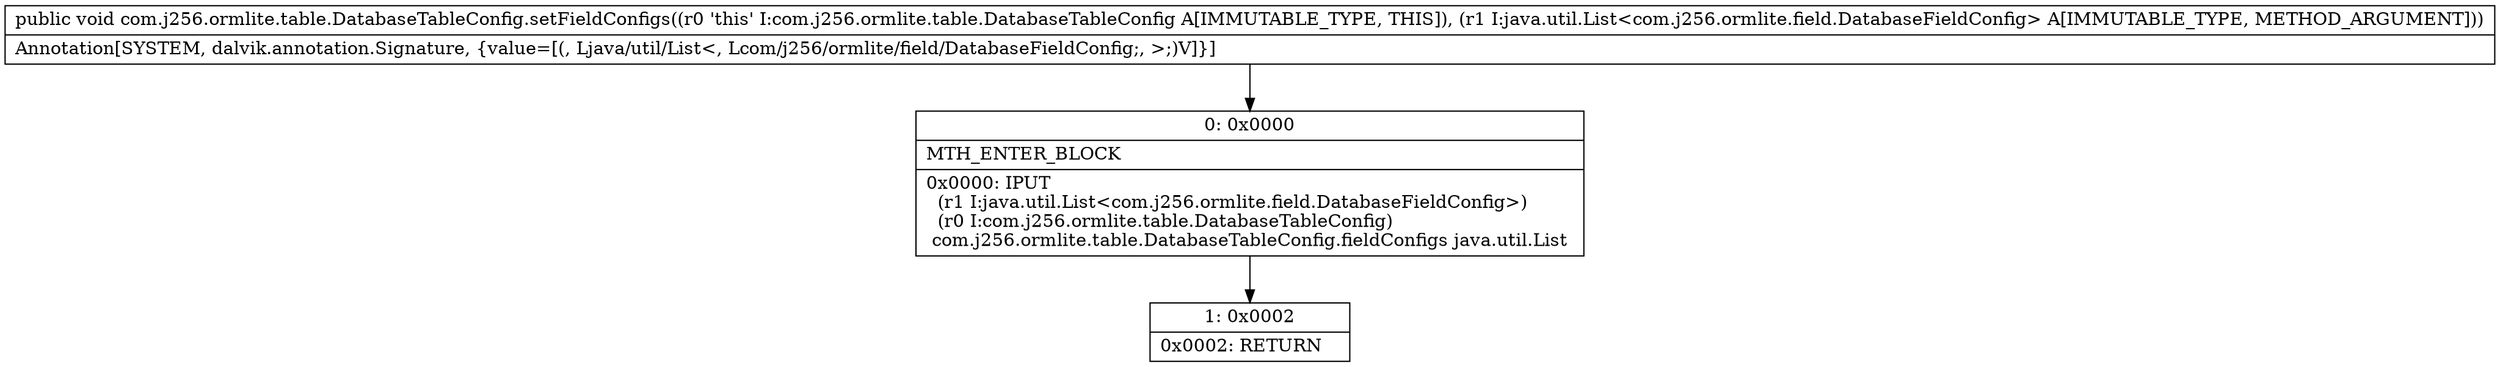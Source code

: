 digraph "CFG forcom.j256.ormlite.table.DatabaseTableConfig.setFieldConfigs(Ljava\/util\/List;)V" {
Node_0 [shape=record,label="{0\:\ 0x0000|MTH_ENTER_BLOCK\l|0x0000: IPUT  \l  (r1 I:java.util.List\<com.j256.ormlite.field.DatabaseFieldConfig\>)\l  (r0 I:com.j256.ormlite.table.DatabaseTableConfig)\l com.j256.ormlite.table.DatabaseTableConfig.fieldConfigs java.util.List \l}"];
Node_1 [shape=record,label="{1\:\ 0x0002|0x0002: RETURN   \l}"];
MethodNode[shape=record,label="{public void com.j256.ormlite.table.DatabaseTableConfig.setFieldConfigs((r0 'this' I:com.j256.ormlite.table.DatabaseTableConfig A[IMMUTABLE_TYPE, THIS]), (r1 I:java.util.List\<com.j256.ormlite.field.DatabaseFieldConfig\> A[IMMUTABLE_TYPE, METHOD_ARGUMENT]))  | Annotation[SYSTEM, dalvik.annotation.Signature, \{value=[(, Ljava\/util\/List\<, Lcom\/j256\/ormlite\/field\/DatabaseFieldConfig;, \>;)V]\}]\l}"];
MethodNode -> Node_0;
Node_0 -> Node_1;
}

